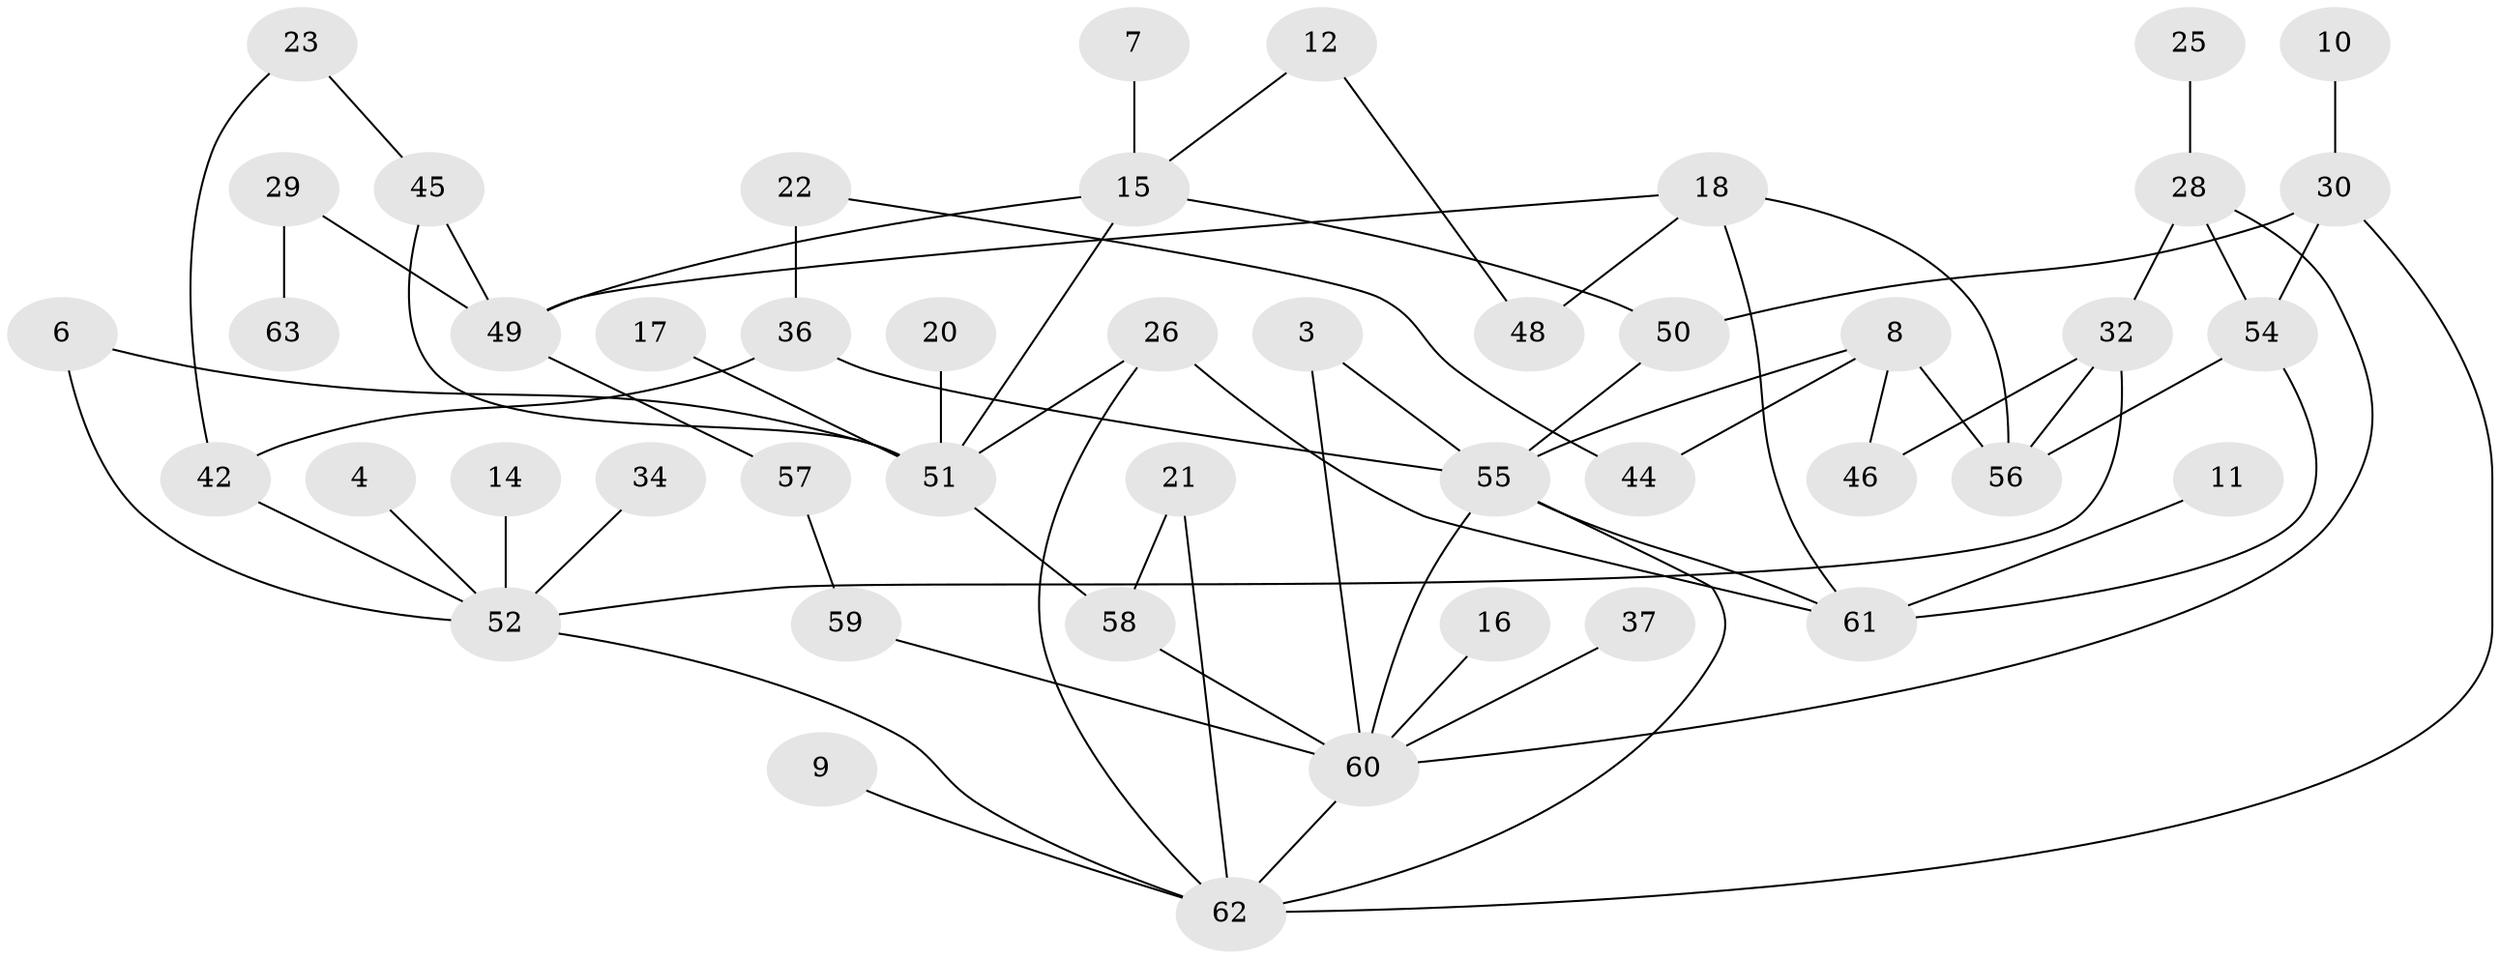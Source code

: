 // original degree distribution, {2: 0.28, 3: 0.2, 0: 0.12, 4: 0.08, 1: 0.248, 5: 0.056, 6: 0.008, 7: 0.008}
// Generated by graph-tools (version 1.1) at 2025/25/03/09/25 03:25:15]
// undirected, 46 vertices, 67 edges
graph export_dot {
graph [start="1"]
  node [color=gray90,style=filled];
  3;
  4;
  6;
  7;
  8;
  9;
  10;
  11;
  12;
  14;
  15;
  16;
  17;
  18;
  20;
  21;
  22;
  23;
  25;
  26;
  28;
  29;
  30;
  32;
  34;
  36;
  37;
  42;
  44;
  45;
  46;
  48;
  49;
  50;
  51;
  52;
  54;
  55;
  56;
  57;
  58;
  59;
  60;
  61;
  62;
  63;
  3 -- 55 [weight=1.0];
  3 -- 60 [weight=1.0];
  4 -- 52 [weight=1.0];
  6 -- 51 [weight=1.0];
  6 -- 52 [weight=1.0];
  7 -- 15 [weight=1.0];
  8 -- 44 [weight=1.0];
  8 -- 46 [weight=1.0];
  8 -- 55 [weight=1.0];
  8 -- 56 [weight=1.0];
  9 -- 62 [weight=1.0];
  10 -- 30 [weight=1.0];
  11 -- 61 [weight=1.0];
  12 -- 15 [weight=1.0];
  12 -- 48 [weight=1.0];
  14 -- 52 [weight=1.0];
  15 -- 49 [weight=1.0];
  15 -- 50 [weight=1.0];
  15 -- 51 [weight=1.0];
  16 -- 60 [weight=1.0];
  17 -- 51 [weight=1.0];
  18 -- 48 [weight=1.0];
  18 -- 49 [weight=1.0];
  18 -- 56 [weight=1.0];
  18 -- 61 [weight=1.0];
  20 -- 51 [weight=2.0];
  21 -- 58 [weight=1.0];
  21 -- 62 [weight=1.0];
  22 -- 36 [weight=2.0];
  22 -- 44 [weight=1.0];
  23 -- 42 [weight=1.0];
  23 -- 45 [weight=1.0];
  25 -- 28 [weight=1.0];
  26 -- 51 [weight=1.0];
  26 -- 61 [weight=1.0];
  26 -- 62 [weight=1.0];
  28 -- 32 [weight=1.0];
  28 -- 54 [weight=1.0];
  28 -- 60 [weight=1.0];
  29 -- 49 [weight=1.0];
  29 -- 63 [weight=1.0];
  30 -- 50 [weight=1.0];
  30 -- 54 [weight=1.0];
  30 -- 62 [weight=1.0];
  32 -- 46 [weight=1.0];
  32 -- 52 [weight=1.0];
  32 -- 56 [weight=1.0];
  34 -- 52 [weight=1.0];
  36 -- 42 [weight=1.0];
  36 -- 55 [weight=1.0];
  37 -- 60 [weight=1.0];
  42 -- 52 [weight=1.0];
  45 -- 49 [weight=1.0];
  45 -- 51 [weight=1.0];
  49 -- 57 [weight=1.0];
  50 -- 55 [weight=1.0];
  51 -- 58 [weight=2.0];
  52 -- 62 [weight=1.0];
  54 -- 56 [weight=1.0];
  54 -- 61 [weight=1.0];
  55 -- 60 [weight=1.0];
  55 -- 61 [weight=1.0];
  55 -- 62 [weight=1.0];
  57 -- 59 [weight=1.0];
  58 -- 60 [weight=1.0];
  59 -- 60 [weight=1.0];
  60 -- 62 [weight=1.0];
}
